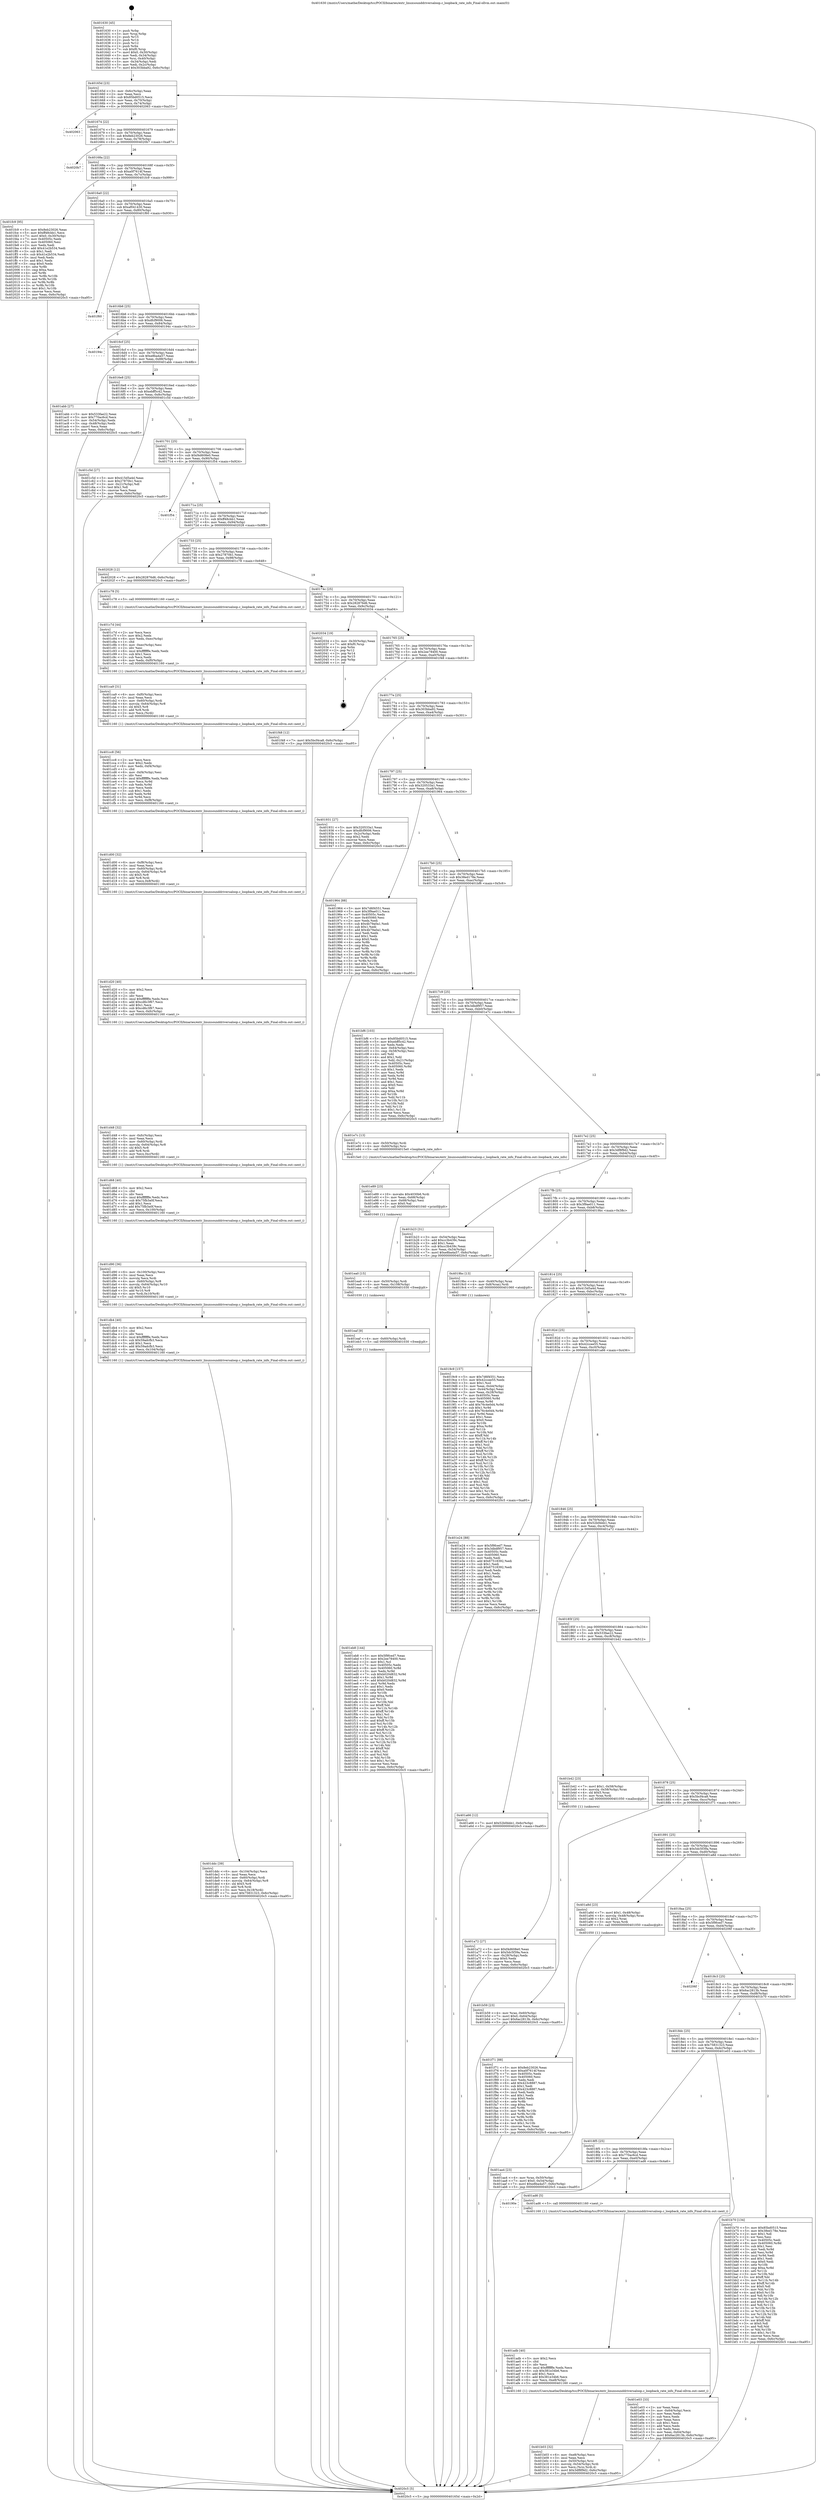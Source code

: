 digraph "0x401630" {
  label = "0x401630 (/mnt/c/Users/mathe/Desktop/tcc/POCII/binaries/extr_linuxsounddriversaloop.c_loopback_rate_info_Final-ollvm.out::main(0))"
  labelloc = "t"
  node[shape=record]

  Entry [label="",width=0.3,height=0.3,shape=circle,fillcolor=black,style=filled]
  "0x40165d" [label="{
     0x40165d [23]\l
     | [instrs]\l
     &nbsp;&nbsp;0x40165d \<+3\>: mov -0x6c(%rbp),%eax\l
     &nbsp;&nbsp;0x401660 \<+2\>: mov %eax,%ecx\l
     &nbsp;&nbsp;0x401662 \<+6\>: sub $0x85bd0515,%ecx\l
     &nbsp;&nbsp;0x401668 \<+3\>: mov %eax,-0x70(%rbp)\l
     &nbsp;&nbsp;0x40166b \<+3\>: mov %ecx,-0x74(%rbp)\l
     &nbsp;&nbsp;0x40166e \<+6\>: je 0000000000402063 \<main+0xa33\>\l
  }"]
  "0x402063" [label="{
     0x402063\l
  }", style=dashed]
  "0x401674" [label="{
     0x401674 [22]\l
     | [instrs]\l
     &nbsp;&nbsp;0x401674 \<+5\>: jmp 0000000000401679 \<main+0x49\>\l
     &nbsp;&nbsp;0x401679 \<+3\>: mov -0x70(%rbp),%eax\l
     &nbsp;&nbsp;0x40167c \<+5\>: sub $0x8eb23026,%eax\l
     &nbsp;&nbsp;0x401681 \<+3\>: mov %eax,-0x78(%rbp)\l
     &nbsp;&nbsp;0x401684 \<+6\>: je 00000000004020b7 \<main+0xa87\>\l
  }"]
  Exit [label="",width=0.3,height=0.3,shape=circle,fillcolor=black,style=filled,peripheries=2]
  "0x4020b7" [label="{
     0x4020b7\l
  }", style=dashed]
  "0x40168a" [label="{
     0x40168a [22]\l
     | [instrs]\l
     &nbsp;&nbsp;0x40168a \<+5\>: jmp 000000000040168f \<main+0x5f\>\l
     &nbsp;&nbsp;0x40168f \<+3\>: mov -0x70(%rbp),%eax\l
     &nbsp;&nbsp;0x401692 \<+5\>: sub $0xa0f7614f,%eax\l
     &nbsp;&nbsp;0x401697 \<+3\>: mov %eax,-0x7c(%rbp)\l
     &nbsp;&nbsp;0x40169a \<+6\>: je 0000000000401fc9 \<main+0x999\>\l
  }"]
  "0x401eb8" [label="{
     0x401eb8 [144]\l
     | [instrs]\l
     &nbsp;&nbsp;0x401eb8 \<+5\>: mov $0x5f9fced7,%eax\l
     &nbsp;&nbsp;0x401ebd \<+5\>: mov $0x2ee78400,%esi\l
     &nbsp;&nbsp;0x401ec2 \<+2\>: mov $0x1,%cl\l
     &nbsp;&nbsp;0x401ec4 \<+7\>: mov 0x40505c,%edx\l
     &nbsp;&nbsp;0x401ecb \<+8\>: mov 0x405060,%r8d\l
     &nbsp;&nbsp;0x401ed3 \<+3\>: mov %edx,%r9d\l
     &nbsp;&nbsp;0x401ed6 \<+7\>: sub $0xb020d832,%r9d\l
     &nbsp;&nbsp;0x401edd \<+4\>: sub $0x1,%r9d\l
     &nbsp;&nbsp;0x401ee1 \<+7\>: add $0xb020d832,%r9d\l
     &nbsp;&nbsp;0x401ee8 \<+4\>: imul %r9d,%edx\l
     &nbsp;&nbsp;0x401eec \<+3\>: and $0x1,%edx\l
     &nbsp;&nbsp;0x401eef \<+3\>: cmp $0x0,%edx\l
     &nbsp;&nbsp;0x401ef2 \<+4\>: sete %r10b\l
     &nbsp;&nbsp;0x401ef6 \<+4\>: cmp $0xa,%r8d\l
     &nbsp;&nbsp;0x401efa \<+4\>: setl %r11b\l
     &nbsp;&nbsp;0x401efe \<+3\>: mov %r10b,%bl\l
     &nbsp;&nbsp;0x401f01 \<+3\>: xor $0xff,%bl\l
     &nbsp;&nbsp;0x401f04 \<+3\>: mov %r11b,%r14b\l
     &nbsp;&nbsp;0x401f07 \<+4\>: xor $0xff,%r14b\l
     &nbsp;&nbsp;0x401f0b \<+3\>: xor $0x1,%cl\l
     &nbsp;&nbsp;0x401f0e \<+3\>: mov %bl,%r15b\l
     &nbsp;&nbsp;0x401f11 \<+4\>: and $0xff,%r15b\l
     &nbsp;&nbsp;0x401f15 \<+3\>: and %cl,%r10b\l
     &nbsp;&nbsp;0x401f18 \<+3\>: mov %r14b,%r12b\l
     &nbsp;&nbsp;0x401f1b \<+4\>: and $0xff,%r12b\l
     &nbsp;&nbsp;0x401f1f \<+3\>: and %cl,%r11b\l
     &nbsp;&nbsp;0x401f22 \<+3\>: or %r10b,%r15b\l
     &nbsp;&nbsp;0x401f25 \<+3\>: or %r11b,%r12b\l
     &nbsp;&nbsp;0x401f28 \<+3\>: xor %r12b,%r15b\l
     &nbsp;&nbsp;0x401f2b \<+3\>: or %r14b,%bl\l
     &nbsp;&nbsp;0x401f2e \<+3\>: xor $0xff,%bl\l
     &nbsp;&nbsp;0x401f31 \<+3\>: or $0x1,%cl\l
     &nbsp;&nbsp;0x401f34 \<+2\>: and %cl,%bl\l
     &nbsp;&nbsp;0x401f36 \<+3\>: or %bl,%r15b\l
     &nbsp;&nbsp;0x401f39 \<+4\>: test $0x1,%r15b\l
     &nbsp;&nbsp;0x401f3d \<+3\>: cmovne %esi,%eax\l
     &nbsp;&nbsp;0x401f40 \<+3\>: mov %eax,-0x6c(%rbp)\l
     &nbsp;&nbsp;0x401f43 \<+5\>: jmp 00000000004020c5 \<main+0xa95\>\l
  }"]
  "0x401fc9" [label="{
     0x401fc9 [95]\l
     | [instrs]\l
     &nbsp;&nbsp;0x401fc9 \<+5\>: mov $0x8eb23026,%eax\l
     &nbsp;&nbsp;0x401fce \<+5\>: mov $0xff48cbb1,%ecx\l
     &nbsp;&nbsp;0x401fd3 \<+7\>: movl $0x0,-0x30(%rbp)\l
     &nbsp;&nbsp;0x401fda \<+7\>: mov 0x40505c,%edx\l
     &nbsp;&nbsp;0x401fe1 \<+7\>: mov 0x405060,%esi\l
     &nbsp;&nbsp;0x401fe8 \<+2\>: mov %edx,%edi\l
     &nbsp;&nbsp;0x401fea \<+6\>: add $0x41e2b534,%edi\l
     &nbsp;&nbsp;0x401ff0 \<+3\>: sub $0x1,%edi\l
     &nbsp;&nbsp;0x401ff3 \<+6\>: sub $0x41e2b534,%edi\l
     &nbsp;&nbsp;0x401ff9 \<+3\>: imul %edi,%edx\l
     &nbsp;&nbsp;0x401ffc \<+3\>: and $0x1,%edx\l
     &nbsp;&nbsp;0x401fff \<+3\>: cmp $0x0,%edx\l
     &nbsp;&nbsp;0x402002 \<+4\>: sete %r8b\l
     &nbsp;&nbsp;0x402006 \<+3\>: cmp $0xa,%esi\l
     &nbsp;&nbsp;0x402009 \<+4\>: setl %r9b\l
     &nbsp;&nbsp;0x40200d \<+3\>: mov %r8b,%r10b\l
     &nbsp;&nbsp;0x402010 \<+3\>: and %r9b,%r10b\l
     &nbsp;&nbsp;0x402013 \<+3\>: xor %r9b,%r8b\l
     &nbsp;&nbsp;0x402016 \<+3\>: or %r8b,%r10b\l
     &nbsp;&nbsp;0x402019 \<+4\>: test $0x1,%r10b\l
     &nbsp;&nbsp;0x40201d \<+3\>: cmovne %ecx,%eax\l
     &nbsp;&nbsp;0x402020 \<+3\>: mov %eax,-0x6c(%rbp)\l
     &nbsp;&nbsp;0x402023 \<+5\>: jmp 00000000004020c5 \<main+0xa95\>\l
  }"]
  "0x4016a0" [label="{
     0x4016a0 [22]\l
     | [instrs]\l
     &nbsp;&nbsp;0x4016a0 \<+5\>: jmp 00000000004016a5 \<main+0x75\>\l
     &nbsp;&nbsp;0x4016a5 \<+3\>: mov -0x70(%rbp),%eax\l
     &nbsp;&nbsp;0x4016a8 \<+5\>: sub $0xaf041430,%eax\l
     &nbsp;&nbsp;0x4016ad \<+3\>: mov %eax,-0x80(%rbp)\l
     &nbsp;&nbsp;0x4016b0 \<+6\>: je 0000000000401f60 \<main+0x930\>\l
  }"]
  "0x401eaf" [label="{
     0x401eaf [9]\l
     | [instrs]\l
     &nbsp;&nbsp;0x401eaf \<+4\>: mov -0x60(%rbp),%rdi\l
     &nbsp;&nbsp;0x401eb3 \<+5\>: call 0000000000401030 \<free@plt\>\l
     | [calls]\l
     &nbsp;&nbsp;0x401030 \{1\} (unknown)\l
  }"]
  "0x401f60" [label="{
     0x401f60\l
  }", style=dashed]
  "0x4016b6" [label="{
     0x4016b6 [25]\l
     | [instrs]\l
     &nbsp;&nbsp;0x4016b6 \<+5\>: jmp 00000000004016bb \<main+0x8b\>\l
     &nbsp;&nbsp;0x4016bb \<+3\>: mov -0x70(%rbp),%eax\l
     &nbsp;&nbsp;0x4016be \<+5\>: sub $0xdfcf9006,%eax\l
     &nbsp;&nbsp;0x4016c3 \<+6\>: mov %eax,-0x84(%rbp)\l
     &nbsp;&nbsp;0x4016c9 \<+6\>: je 000000000040194c \<main+0x31c\>\l
  }"]
  "0x401ea0" [label="{
     0x401ea0 [15]\l
     | [instrs]\l
     &nbsp;&nbsp;0x401ea0 \<+4\>: mov -0x50(%rbp),%rdi\l
     &nbsp;&nbsp;0x401ea4 \<+6\>: mov %eax,-0x108(%rbp)\l
     &nbsp;&nbsp;0x401eaa \<+5\>: call 0000000000401030 \<free@plt\>\l
     | [calls]\l
     &nbsp;&nbsp;0x401030 \{1\} (unknown)\l
  }"]
  "0x40194c" [label="{
     0x40194c\l
  }", style=dashed]
  "0x4016cf" [label="{
     0x4016cf [25]\l
     | [instrs]\l
     &nbsp;&nbsp;0x4016cf \<+5\>: jmp 00000000004016d4 \<main+0xa4\>\l
     &nbsp;&nbsp;0x4016d4 \<+3\>: mov -0x70(%rbp),%eax\l
     &nbsp;&nbsp;0x4016d7 \<+5\>: sub $0xe8ba4a57,%eax\l
     &nbsp;&nbsp;0x4016dc \<+6\>: mov %eax,-0x88(%rbp)\l
     &nbsp;&nbsp;0x4016e2 \<+6\>: je 0000000000401abb \<main+0x48b\>\l
  }"]
  "0x401e89" [label="{
     0x401e89 [23]\l
     | [instrs]\l
     &nbsp;&nbsp;0x401e89 \<+10\>: movabs $0x4030b6,%rdi\l
     &nbsp;&nbsp;0x401e93 \<+3\>: mov %eax,-0x68(%rbp)\l
     &nbsp;&nbsp;0x401e96 \<+3\>: mov -0x68(%rbp),%esi\l
     &nbsp;&nbsp;0x401e99 \<+2\>: mov $0x0,%al\l
     &nbsp;&nbsp;0x401e9b \<+5\>: call 0000000000401040 \<printf@plt\>\l
     | [calls]\l
     &nbsp;&nbsp;0x401040 \{1\} (unknown)\l
  }"]
  "0x401abb" [label="{
     0x401abb [27]\l
     | [instrs]\l
     &nbsp;&nbsp;0x401abb \<+5\>: mov $0x533fae22,%eax\l
     &nbsp;&nbsp;0x401ac0 \<+5\>: mov $0x770ac6cd,%ecx\l
     &nbsp;&nbsp;0x401ac5 \<+3\>: mov -0x54(%rbp),%edx\l
     &nbsp;&nbsp;0x401ac8 \<+3\>: cmp -0x48(%rbp),%edx\l
     &nbsp;&nbsp;0x401acb \<+3\>: cmovl %ecx,%eax\l
     &nbsp;&nbsp;0x401ace \<+3\>: mov %eax,-0x6c(%rbp)\l
     &nbsp;&nbsp;0x401ad1 \<+5\>: jmp 00000000004020c5 \<main+0xa95\>\l
  }"]
  "0x4016e8" [label="{
     0x4016e8 [25]\l
     | [instrs]\l
     &nbsp;&nbsp;0x4016e8 \<+5\>: jmp 00000000004016ed \<main+0xbd\>\l
     &nbsp;&nbsp;0x4016ed \<+3\>: mov -0x70(%rbp),%eax\l
     &nbsp;&nbsp;0x4016f0 \<+5\>: sub $0xebff5c42,%eax\l
     &nbsp;&nbsp;0x4016f5 \<+6\>: mov %eax,-0x8c(%rbp)\l
     &nbsp;&nbsp;0x4016fb \<+6\>: je 0000000000401c5d \<main+0x62d\>\l
  }"]
  "0x401ddc" [label="{
     0x401ddc [39]\l
     | [instrs]\l
     &nbsp;&nbsp;0x401ddc \<+6\>: mov -0x104(%rbp),%ecx\l
     &nbsp;&nbsp;0x401de2 \<+3\>: imul %eax,%ecx\l
     &nbsp;&nbsp;0x401de5 \<+4\>: mov -0x60(%rbp),%rdi\l
     &nbsp;&nbsp;0x401de9 \<+4\>: movslq -0x64(%rbp),%r8\l
     &nbsp;&nbsp;0x401ded \<+4\>: shl $0x5,%r8\l
     &nbsp;&nbsp;0x401df1 \<+3\>: add %r8,%rdi\l
     &nbsp;&nbsp;0x401df4 \<+3\>: mov %ecx,0x18(%rdi)\l
     &nbsp;&nbsp;0x401df7 \<+7\>: movl $0x75831323,-0x6c(%rbp)\l
     &nbsp;&nbsp;0x401dfe \<+5\>: jmp 00000000004020c5 \<main+0xa95\>\l
  }"]
  "0x401c5d" [label="{
     0x401c5d [27]\l
     | [instrs]\l
     &nbsp;&nbsp;0x401c5d \<+5\>: mov $0x415d5a4d,%eax\l
     &nbsp;&nbsp;0x401c62 \<+5\>: mov $0x27870b1,%ecx\l
     &nbsp;&nbsp;0x401c67 \<+3\>: mov -0x21(%rbp),%dl\l
     &nbsp;&nbsp;0x401c6a \<+3\>: test $0x1,%dl\l
     &nbsp;&nbsp;0x401c6d \<+3\>: cmovne %ecx,%eax\l
     &nbsp;&nbsp;0x401c70 \<+3\>: mov %eax,-0x6c(%rbp)\l
     &nbsp;&nbsp;0x401c73 \<+5\>: jmp 00000000004020c5 \<main+0xa95\>\l
  }"]
  "0x401701" [label="{
     0x401701 [25]\l
     | [instrs]\l
     &nbsp;&nbsp;0x401701 \<+5\>: jmp 0000000000401706 \<main+0xd6\>\l
     &nbsp;&nbsp;0x401706 \<+3\>: mov -0x70(%rbp),%eax\l
     &nbsp;&nbsp;0x401709 \<+5\>: sub $0xf4d608e0,%eax\l
     &nbsp;&nbsp;0x40170e \<+6\>: mov %eax,-0x90(%rbp)\l
     &nbsp;&nbsp;0x401714 \<+6\>: je 0000000000401f54 \<main+0x924\>\l
  }"]
  "0x401db4" [label="{
     0x401db4 [40]\l
     | [instrs]\l
     &nbsp;&nbsp;0x401db4 \<+5\>: mov $0x2,%ecx\l
     &nbsp;&nbsp;0x401db9 \<+1\>: cltd\l
     &nbsp;&nbsp;0x401dba \<+2\>: idiv %ecx\l
     &nbsp;&nbsp;0x401dbc \<+6\>: imul $0xfffffffe,%edx,%ecx\l
     &nbsp;&nbsp;0x401dc2 \<+6\>: sub $0x59adcfb3,%ecx\l
     &nbsp;&nbsp;0x401dc8 \<+3\>: add $0x1,%ecx\l
     &nbsp;&nbsp;0x401dcb \<+6\>: add $0x59adcfb3,%ecx\l
     &nbsp;&nbsp;0x401dd1 \<+6\>: mov %ecx,-0x104(%rbp)\l
     &nbsp;&nbsp;0x401dd7 \<+5\>: call 0000000000401160 \<next_i\>\l
     | [calls]\l
     &nbsp;&nbsp;0x401160 \{1\} (/mnt/c/Users/mathe/Desktop/tcc/POCII/binaries/extr_linuxsounddriversaloop.c_loopback_rate_info_Final-ollvm.out::next_i)\l
  }"]
  "0x401f54" [label="{
     0x401f54\l
  }", style=dashed]
  "0x40171a" [label="{
     0x40171a [25]\l
     | [instrs]\l
     &nbsp;&nbsp;0x40171a \<+5\>: jmp 000000000040171f \<main+0xef\>\l
     &nbsp;&nbsp;0x40171f \<+3\>: mov -0x70(%rbp),%eax\l
     &nbsp;&nbsp;0x401722 \<+5\>: sub $0xff48cbb1,%eax\l
     &nbsp;&nbsp;0x401727 \<+6\>: mov %eax,-0x94(%rbp)\l
     &nbsp;&nbsp;0x40172d \<+6\>: je 0000000000402028 \<main+0x9f8\>\l
  }"]
  "0x401d90" [label="{
     0x401d90 [36]\l
     | [instrs]\l
     &nbsp;&nbsp;0x401d90 \<+6\>: mov -0x100(%rbp),%ecx\l
     &nbsp;&nbsp;0x401d96 \<+3\>: imul %eax,%ecx\l
     &nbsp;&nbsp;0x401d99 \<+3\>: movslq %ecx,%rdi\l
     &nbsp;&nbsp;0x401d9c \<+4\>: mov -0x60(%rbp),%r8\l
     &nbsp;&nbsp;0x401da0 \<+4\>: movslq -0x64(%rbp),%r10\l
     &nbsp;&nbsp;0x401da4 \<+4\>: shl $0x5,%r10\l
     &nbsp;&nbsp;0x401da8 \<+3\>: add %r10,%r8\l
     &nbsp;&nbsp;0x401dab \<+4\>: mov %rdi,0x10(%r8)\l
     &nbsp;&nbsp;0x401daf \<+5\>: call 0000000000401160 \<next_i\>\l
     | [calls]\l
     &nbsp;&nbsp;0x401160 \{1\} (/mnt/c/Users/mathe/Desktop/tcc/POCII/binaries/extr_linuxsounddriversaloop.c_loopback_rate_info_Final-ollvm.out::next_i)\l
  }"]
  "0x402028" [label="{
     0x402028 [12]\l
     | [instrs]\l
     &nbsp;&nbsp;0x402028 \<+7\>: movl $0x282876d6,-0x6c(%rbp)\l
     &nbsp;&nbsp;0x40202f \<+5\>: jmp 00000000004020c5 \<main+0xa95\>\l
  }"]
  "0x401733" [label="{
     0x401733 [25]\l
     | [instrs]\l
     &nbsp;&nbsp;0x401733 \<+5\>: jmp 0000000000401738 \<main+0x108\>\l
     &nbsp;&nbsp;0x401738 \<+3\>: mov -0x70(%rbp),%eax\l
     &nbsp;&nbsp;0x40173b \<+5\>: sub $0x27870b1,%eax\l
     &nbsp;&nbsp;0x401740 \<+6\>: mov %eax,-0x98(%rbp)\l
     &nbsp;&nbsp;0x401746 \<+6\>: je 0000000000401c78 \<main+0x648\>\l
  }"]
  "0x401d68" [label="{
     0x401d68 [40]\l
     | [instrs]\l
     &nbsp;&nbsp;0x401d68 \<+5\>: mov $0x2,%ecx\l
     &nbsp;&nbsp;0x401d6d \<+1\>: cltd\l
     &nbsp;&nbsp;0x401d6e \<+2\>: idiv %ecx\l
     &nbsp;&nbsp;0x401d70 \<+6\>: imul $0xfffffffe,%edx,%ecx\l
     &nbsp;&nbsp;0x401d76 \<+6\>: sub $0x75fb3a0f,%ecx\l
     &nbsp;&nbsp;0x401d7c \<+3\>: add $0x1,%ecx\l
     &nbsp;&nbsp;0x401d7f \<+6\>: add $0x75fb3a0f,%ecx\l
     &nbsp;&nbsp;0x401d85 \<+6\>: mov %ecx,-0x100(%rbp)\l
     &nbsp;&nbsp;0x401d8b \<+5\>: call 0000000000401160 \<next_i\>\l
     | [calls]\l
     &nbsp;&nbsp;0x401160 \{1\} (/mnt/c/Users/mathe/Desktop/tcc/POCII/binaries/extr_linuxsounddriversaloop.c_loopback_rate_info_Final-ollvm.out::next_i)\l
  }"]
  "0x401c78" [label="{
     0x401c78 [5]\l
     | [instrs]\l
     &nbsp;&nbsp;0x401c78 \<+5\>: call 0000000000401160 \<next_i\>\l
     | [calls]\l
     &nbsp;&nbsp;0x401160 \{1\} (/mnt/c/Users/mathe/Desktop/tcc/POCII/binaries/extr_linuxsounddriversaloop.c_loopback_rate_info_Final-ollvm.out::next_i)\l
  }"]
  "0x40174c" [label="{
     0x40174c [25]\l
     | [instrs]\l
     &nbsp;&nbsp;0x40174c \<+5\>: jmp 0000000000401751 \<main+0x121\>\l
     &nbsp;&nbsp;0x401751 \<+3\>: mov -0x70(%rbp),%eax\l
     &nbsp;&nbsp;0x401754 \<+5\>: sub $0x282876d6,%eax\l
     &nbsp;&nbsp;0x401759 \<+6\>: mov %eax,-0x9c(%rbp)\l
     &nbsp;&nbsp;0x40175f \<+6\>: je 0000000000402034 \<main+0xa04\>\l
  }"]
  "0x401d48" [label="{
     0x401d48 [32]\l
     | [instrs]\l
     &nbsp;&nbsp;0x401d48 \<+6\>: mov -0xfc(%rbp),%ecx\l
     &nbsp;&nbsp;0x401d4e \<+3\>: imul %eax,%ecx\l
     &nbsp;&nbsp;0x401d51 \<+4\>: mov -0x60(%rbp),%rdi\l
     &nbsp;&nbsp;0x401d55 \<+4\>: movslq -0x64(%rbp),%r8\l
     &nbsp;&nbsp;0x401d59 \<+4\>: shl $0x5,%r8\l
     &nbsp;&nbsp;0x401d5d \<+3\>: add %r8,%rdi\l
     &nbsp;&nbsp;0x401d60 \<+3\>: mov %ecx,0xc(%rdi)\l
     &nbsp;&nbsp;0x401d63 \<+5\>: call 0000000000401160 \<next_i\>\l
     | [calls]\l
     &nbsp;&nbsp;0x401160 \{1\} (/mnt/c/Users/mathe/Desktop/tcc/POCII/binaries/extr_linuxsounddriversaloop.c_loopback_rate_info_Final-ollvm.out::next_i)\l
  }"]
  "0x402034" [label="{
     0x402034 [19]\l
     | [instrs]\l
     &nbsp;&nbsp;0x402034 \<+3\>: mov -0x30(%rbp),%eax\l
     &nbsp;&nbsp;0x402037 \<+7\>: add $0xf0,%rsp\l
     &nbsp;&nbsp;0x40203e \<+1\>: pop %rbx\l
     &nbsp;&nbsp;0x40203f \<+2\>: pop %r12\l
     &nbsp;&nbsp;0x402041 \<+2\>: pop %r14\l
     &nbsp;&nbsp;0x402043 \<+2\>: pop %r15\l
     &nbsp;&nbsp;0x402045 \<+1\>: pop %rbp\l
     &nbsp;&nbsp;0x402046 \<+1\>: ret\l
  }"]
  "0x401765" [label="{
     0x401765 [25]\l
     | [instrs]\l
     &nbsp;&nbsp;0x401765 \<+5\>: jmp 000000000040176a \<main+0x13a\>\l
     &nbsp;&nbsp;0x40176a \<+3\>: mov -0x70(%rbp),%eax\l
     &nbsp;&nbsp;0x40176d \<+5\>: sub $0x2ee78400,%eax\l
     &nbsp;&nbsp;0x401772 \<+6\>: mov %eax,-0xa0(%rbp)\l
     &nbsp;&nbsp;0x401778 \<+6\>: je 0000000000401f48 \<main+0x918\>\l
  }"]
  "0x401d20" [label="{
     0x401d20 [40]\l
     | [instrs]\l
     &nbsp;&nbsp;0x401d20 \<+5\>: mov $0x2,%ecx\l
     &nbsp;&nbsp;0x401d25 \<+1\>: cltd\l
     &nbsp;&nbsp;0x401d26 \<+2\>: idiv %ecx\l
     &nbsp;&nbsp;0x401d28 \<+6\>: imul $0xfffffffe,%edx,%ecx\l
     &nbsp;&nbsp;0x401d2e \<+6\>: add $0xcd6c3f67,%ecx\l
     &nbsp;&nbsp;0x401d34 \<+3\>: add $0x1,%ecx\l
     &nbsp;&nbsp;0x401d37 \<+6\>: sub $0xcd6c3f67,%ecx\l
     &nbsp;&nbsp;0x401d3d \<+6\>: mov %ecx,-0xfc(%rbp)\l
     &nbsp;&nbsp;0x401d43 \<+5\>: call 0000000000401160 \<next_i\>\l
     | [calls]\l
     &nbsp;&nbsp;0x401160 \{1\} (/mnt/c/Users/mathe/Desktop/tcc/POCII/binaries/extr_linuxsounddriversaloop.c_loopback_rate_info_Final-ollvm.out::next_i)\l
  }"]
  "0x401f48" [label="{
     0x401f48 [12]\l
     | [instrs]\l
     &nbsp;&nbsp;0x401f48 \<+7\>: movl $0x5bcf4ca8,-0x6c(%rbp)\l
     &nbsp;&nbsp;0x401f4f \<+5\>: jmp 00000000004020c5 \<main+0xa95\>\l
  }"]
  "0x40177e" [label="{
     0x40177e [25]\l
     | [instrs]\l
     &nbsp;&nbsp;0x40177e \<+5\>: jmp 0000000000401783 \<main+0x153\>\l
     &nbsp;&nbsp;0x401783 \<+3\>: mov -0x70(%rbp),%eax\l
     &nbsp;&nbsp;0x401786 \<+5\>: sub $0x303bba92,%eax\l
     &nbsp;&nbsp;0x40178b \<+6\>: mov %eax,-0xa4(%rbp)\l
     &nbsp;&nbsp;0x401791 \<+6\>: je 0000000000401931 \<main+0x301\>\l
  }"]
  "0x401d00" [label="{
     0x401d00 [32]\l
     | [instrs]\l
     &nbsp;&nbsp;0x401d00 \<+6\>: mov -0xf8(%rbp),%ecx\l
     &nbsp;&nbsp;0x401d06 \<+3\>: imul %eax,%ecx\l
     &nbsp;&nbsp;0x401d09 \<+4\>: mov -0x60(%rbp),%rdi\l
     &nbsp;&nbsp;0x401d0d \<+4\>: movslq -0x64(%rbp),%r8\l
     &nbsp;&nbsp;0x401d11 \<+4\>: shl $0x5,%r8\l
     &nbsp;&nbsp;0x401d15 \<+3\>: add %r8,%rdi\l
     &nbsp;&nbsp;0x401d18 \<+3\>: mov %ecx,0x8(%rdi)\l
     &nbsp;&nbsp;0x401d1b \<+5\>: call 0000000000401160 \<next_i\>\l
     | [calls]\l
     &nbsp;&nbsp;0x401160 \{1\} (/mnt/c/Users/mathe/Desktop/tcc/POCII/binaries/extr_linuxsounddriversaloop.c_loopback_rate_info_Final-ollvm.out::next_i)\l
  }"]
  "0x401931" [label="{
     0x401931 [27]\l
     | [instrs]\l
     &nbsp;&nbsp;0x401931 \<+5\>: mov $0x320533a1,%eax\l
     &nbsp;&nbsp;0x401936 \<+5\>: mov $0xdfcf9006,%ecx\l
     &nbsp;&nbsp;0x40193b \<+3\>: mov -0x2c(%rbp),%edx\l
     &nbsp;&nbsp;0x40193e \<+3\>: cmp $0x2,%edx\l
     &nbsp;&nbsp;0x401941 \<+3\>: cmovne %ecx,%eax\l
     &nbsp;&nbsp;0x401944 \<+3\>: mov %eax,-0x6c(%rbp)\l
     &nbsp;&nbsp;0x401947 \<+5\>: jmp 00000000004020c5 \<main+0xa95\>\l
  }"]
  "0x401797" [label="{
     0x401797 [25]\l
     | [instrs]\l
     &nbsp;&nbsp;0x401797 \<+5\>: jmp 000000000040179c \<main+0x16c\>\l
     &nbsp;&nbsp;0x40179c \<+3\>: mov -0x70(%rbp),%eax\l
     &nbsp;&nbsp;0x40179f \<+5\>: sub $0x320533a1,%eax\l
     &nbsp;&nbsp;0x4017a4 \<+6\>: mov %eax,-0xa8(%rbp)\l
     &nbsp;&nbsp;0x4017aa \<+6\>: je 0000000000401964 \<main+0x334\>\l
  }"]
  "0x4020c5" [label="{
     0x4020c5 [5]\l
     | [instrs]\l
     &nbsp;&nbsp;0x4020c5 \<+5\>: jmp 000000000040165d \<main+0x2d\>\l
  }"]
  "0x401630" [label="{
     0x401630 [45]\l
     | [instrs]\l
     &nbsp;&nbsp;0x401630 \<+1\>: push %rbp\l
     &nbsp;&nbsp;0x401631 \<+3\>: mov %rsp,%rbp\l
     &nbsp;&nbsp;0x401634 \<+2\>: push %r15\l
     &nbsp;&nbsp;0x401636 \<+2\>: push %r14\l
     &nbsp;&nbsp;0x401638 \<+2\>: push %r12\l
     &nbsp;&nbsp;0x40163a \<+1\>: push %rbx\l
     &nbsp;&nbsp;0x40163b \<+7\>: sub $0xf0,%rsp\l
     &nbsp;&nbsp;0x401642 \<+7\>: movl $0x0,-0x30(%rbp)\l
     &nbsp;&nbsp;0x401649 \<+3\>: mov %edi,-0x34(%rbp)\l
     &nbsp;&nbsp;0x40164c \<+4\>: mov %rsi,-0x40(%rbp)\l
     &nbsp;&nbsp;0x401650 \<+3\>: mov -0x34(%rbp),%edi\l
     &nbsp;&nbsp;0x401653 \<+3\>: mov %edi,-0x2c(%rbp)\l
     &nbsp;&nbsp;0x401656 \<+7\>: movl $0x303bba92,-0x6c(%rbp)\l
  }"]
  "0x401cc8" [label="{
     0x401cc8 [56]\l
     | [instrs]\l
     &nbsp;&nbsp;0x401cc8 \<+2\>: xor %ecx,%ecx\l
     &nbsp;&nbsp;0x401cca \<+5\>: mov $0x2,%edx\l
     &nbsp;&nbsp;0x401ccf \<+6\>: mov %edx,-0xf4(%rbp)\l
     &nbsp;&nbsp;0x401cd5 \<+1\>: cltd\l
     &nbsp;&nbsp;0x401cd6 \<+6\>: mov -0xf4(%rbp),%esi\l
     &nbsp;&nbsp;0x401cdc \<+2\>: idiv %esi\l
     &nbsp;&nbsp;0x401cde \<+6\>: imul $0xfffffffe,%edx,%edx\l
     &nbsp;&nbsp;0x401ce4 \<+3\>: mov %ecx,%r9d\l
     &nbsp;&nbsp;0x401ce7 \<+3\>: sub %edx,%r9d\l
     &nbsp;&nbsp;0x401cea \<+2\>: mov %ecx,%edx\l
     &nbsp;&nbsp;0x401cec \<+3\>: sub $0x1,%edx\l
     &nbsp;&nbsp;0x401cef \<+3\>: add %edx,%r9d\l
     &nbsp;&nbsp;0x401cf2 \<+3\>: sub %r9d,%ecx\l
     &nbsp;&nbsp;0x401cf5 \<+6\>: mov %ecx,-0xf8(%rbp)\l
     &nbsp;&nbsp;0x401cfb \<+5\>: call 0000000000401160 \<next_i\>\l
     | [calls]\l
     &nbsp;&nbsp;0x401160 \{1\} (/mnt/c/Users/mathe/Desktop/tcc/POCII/binaries/extr_linuxsounddriversaloop.c_loopback_rate_info_Final-ollvm.out::next_i)\l
  }"]
  "0x401964" [label="{
     0x401964 [88]\l
     | [instrs]\l
     &nbsp;&nbsp;0x401964 \<+5\>: mov $0x7d6f4551,%eax\l
     &nbsp;&nbsp;0x401969 \<+5\>: mov $0x3f9ae011,%ecx\l
     &nbsp;&nbsp;0x40196e \<+7\>: mov 0x40505c,%edx\l
     &nbsp;&nbsp;0x401975 \<+7\>: mov 0x405060,%esi\l
     &nbsp;&nbsp;0x40197c \<+2\>: mov %edx,%edi\l
     &nbsp;&nbsp;0x40197e \<+6\>: sub $0x4b79a0a1,%edi\l
     &nbsp;&nbsp;0x401984 \<+3\>: sub $0x1,%edi\l
     &nbsp;&nbsp;0x401987 \<+6\>: add $0x4b79a0a1,%edi\l
     &nbsp;&nbsp;0x40198d \<+3\>: imul %edi,%edx\l
     &nbsp;&nbsp;0x401990 \<+3\>: and $0x1,%edx\l
     &nbsp;&nbsp;0x401993 \<+3\>: cmp $0x0,%edx\l
     &nbsp;&nbsp;0x401996 \<+4\>: sete %r8b\l
     &nbsp;&nbsp;0x40199a \<+3\>: cmp $0xa,%esi\l
     &nbsp;&nbsp;0x40199d \<+4\>: setl %r9b\l
     &nbsp;&nbsp;0x4019a1 \<+3\>: mov %r8b,%r10b\l
     &nbsp;&nbsp;0x4019a4 \<+3\>: and %r9b,%r10b\l
     &nbsp;&nbsp;0x4019a7 \<+3\>: xor %r9b,%r8b\l
     &nbsp;&nbsp;0x4019aa \<+3\>: or %r8b,%r10b\l
     &nbsp;&nbsp;0x4019ad \<+4\>: test $0x1,%r10b\l
     &nbsp;&nbsp;0x4019b1 \<+3\>: cmovne %ecx,%eax\l
     &nbsp;&nbsp;0x4019b4 \<+3\>: mov %eax,-0x6c(%rbp)\l
     &nbsp;&nbsp;0x4019b7 \<+5\>: jmp 00000000004020c5 \<main+0xa95\>\l
  }"]
  "0x4017b0" [label="{
     0x4017b0 [25]\l
     | [instrs]\l
     &nbsp;&nbsp;0x4017b0 \<+5\>: jmp 00000000004017b5 \<main+0x185\>\l
     &nbsp;&nbsp;0x4017b5 \<+3\>: mov -0x70(%rbp),%eax\l
     &nbsp;&nbsp;0x4017b8 \<+5\>: sub $0x38ed178e,%eax\l
     &nbsp;&nbsp;0x4017bd \<+6\>: mov %eax,-0xac(%rbp)\l
     &nbsp;&nbsp;0x4017c3 \<+6\>: je 0000000000401bf6 \<main+0x5c6\>\l
  }"]
  "0x401ca9" [label="{
     0x401ca9 [31]\l
     | [instrs]\l
     &nbsp;&nbsp;0x401ca9 \<+6\>: mov -0xf0(%rbp),%ecx\l
     &nbsp;&nbsp;0x401caf \<+3\>: imul %eax,%ecx\l
     &nbsp;&nbsp;0x401cb2 \<+4\>: mov -0x60(%rbp),%rdi\l
     &nbsp;&nbsp;0x401cb6 \<+4\>: movslq -0x64(%rbp),%r8\l
     &nbsp;&nbsp;0x401cba \<+4\>: shl $0x5,%r8\l
     &nbsp;&nbsp;0x401cbe \<+3\>: add %r8,%rdi\l
     &nbsp;&nbsp;0x401cc1 \<+2\>: mov %ecx,(%rdi)\l
     &nbsp;&nbsp;0x401cc3 \<+5\>: call 0000000000401160 \<next_i\>\l
     | [calls]\l
     &nbsp;&nbsp;0x401160 \{1\} (/mnt/c/Users/mathe/Desktop/tcc/POCII/binaries/extr_linuxsounddriversaloop.c_loopback_rate_info_Final-ollvm.out::next_i)\l
  }"]
  "0x401bf6" [label="{
     0x401bf6 [103]\l
     | [instrs]\l
     &nbsp;&nbsp;0x401bf6 \<+5\>: mov $0x85bd0515,%eax\l
     &nbsp;&nbsp;0x401bfb \<+5\>: mov $0xebff5c42,%ecx\l
     &nbsp;&nbsp;0x401c00 \<+2\>: xor %edx,%edx\l
     &nbsp;&nbsp;0x401c02 \<+3\>: mov -0x64(%rbp),%esi\l
     &nbsp;&nbsp;0x401c05 \<+3\>: cmp -0x58(%rbp),%esi\l
     &nbsp;&nbsp;0x401c08 \<+4\>: setl %dil\l
     &nbsp;&nbsp;0x401c0c \<+4\>: and $0x1,%dil\l
     &nbsp;&nbsp;0x401c10 \<+4\>: mov %dil,-0x21(%rbp)\l
     &nbsp;&nbsp;0x401c14 \<+7\>: mov 0x40505c,%esi\l
     &nbsp;&nbsp;0x401c1b \<+8\>: mov 0x405060,%r8d\l
     &nbsp;&nbsp;0x401c23 \<+3\>: sub $0x1,%edx\l
     &nbsp;&nbsp;0x401c26 \<+3\>: mov %esi,%r9d\l
     &nbsp;&nbsp;0x401c29 \<+3\>: add %edx,%r9d\l
     &nbsp;&nbsp;0x401c2c \<+4\>: imul %r9d,%esi\l
     &nbsp;&nbsp;0x401c30 \<+3\>: and $0x1,%esi\l
     &nbsp;&nbsp;0x401c33 \<+3\>: cmp $0x0,%esi\l
     &nbsp;&nbsp;0x401c36 \<+4\>: sete %dil\l
     &nbsp;&nbsp;0x401c3a \<+4\>: cmp $0xa,%r8d\l
     &nbsp;&nbsp;0x401c3e \<+4\>: setl %r10b\l
     &nbsp;&nbsp;0x401c42 \<+3\>: mov %dil,%r11b\l
     &nbsp;&nbsp;0x401c45 \<+3\>: and %r10b,%r11b\l
     &nbsp;&nbsp;0x401c48 \<+3\>: xor %r10b,%dil\l
     &nbsp;&nbsp;0x401c4b \<+3\>: or %dil,%r11b\l
     &nbsp;&nbsp;0x401c4e \<+4\>: test $0x1,%r11b\l
     &nbsp;&nbsp;0x401c52 \<+3\>: cmovne %ecx,%eax\l
     &nbsp;&nbsp;0x401c55 \<+3\>: mov %eax,-0x6c(%rbp)\l
     &nbsp;&nbsp;0x401c58 \<+5\>: jmp 00000000004020c5 \<main+0xa95\>\l
  }"]
  "0x4017c9" [label="{
     0x4017c9 [25]\l
     | [instrs]\l
     &nbsp;&nbsp;0x4017c9 \<+5\>: jmp 00000000004017ce \<main+0x19e\>\l
     &nbsp;&nbsp;0x4017ce \<+3\>: mov -0x70(%rbp),%eax\l
     &nbsp;&nbsp;0x4017d1 \<+5\>: sub $0x3dbdf957,%eax\l
     &nbsp;&nbsp;0x4017d6 \<+6\>: mov %eax,-0xb0(%rbp)\l
     &nbsp;&nbsp;0x4017dc \<+6\>: je 0000000000401e7c \<main+0x84c\>\l
  }"]
  "0x401c7d" [label="{
     0x401c7d [44]\l
     | [instrs]\l
     &nbsp;&nbsp;0x401c7d \<+2\>: xor %ecx,%ecx\l
     &nbsp;&nbsp;0x401c7f \<+5\>: mov $0x2,%edx\l
     &nbsp;&nbsp;0x401c84 \<+6\>: mov %edx,-0xec(%rbp)\l
     &nbsp;&nbsp;0x401c8a \<+1\>: cltd\l
     &nbsp;&nbsp;0x401c8b \<+6\>: mov -0xec(%rbp),%esi\l
     &nbsp;&nbsp;0x401c91 \<+2\>: idiv %esi\l
     &nbsp;&nbsp;0x401c93 \<+6\>: imul $0xfffffffe,%edx,%edx\l
     &nbsp;&nbsp;0x401c99 \<+3\>: sub $0x1,%ecx\l
     &nbsp;&nbsp;0x401c9c \<+2\>: sub %ecx,%edx\l
     &nbsp;&nbsp;0x401c9e \<+6\>: mov %edx,-0xf0(%rbp)\l
     &nbsp;&nbsp;0x401ca4 \<+5\>: call 0000000000401160 \<next_i\>\l
     | [calls]\l
     &nbsp;&nbsp;0x401160 \{1\} (/mnt/c/Users/mathe/Desktop/tcc/POCII/binaries/extr_linuxsounddriversaloop.c_loopback_rate_info_Final-ollvm.out::next_i)\l
  }"]
  "0x401e7c" [label="{
     0x401e7c [13]\l
     | [instrs]\l
     &nbsp;&nbsp;0x401e7c \<+4\>: mov -0x50(%rbp),%rdi\l
     &nbsp;&nbsp;0x401e80 \<+4\>: mov -0x60(%rbp),%rsi\l
     &nbsp;&nbsp;0x401e84 \<+5\>: call 00000000004015e0 \<loopback_rate_info\>\l
     | [calls]\l
     &nbsp;&nbsp;0x4015e0 \{1\} (/mnt/c/Users/mathe/Desktop/tcc/POCII/binaries/extr_linuxsounddriversaloop.c_loopback_rate_info_Final-ollvm.out::loopback_rate_info)\l
  }"]
  "0x4017e2" [label="{
     0x4017e2 [25]\l
     | [instrs]\l
     &nbsp;&nbsp;0x4017e2 \<+5\>: jmp 00000000004017e7 \<main+0x1b7\>\l
     &nbsp;&nbsp;0x4017e7 \<+3\>: mov -0x70(%rbp),%eax\l
     &nbsp;&nbsp;0x4017ea \<+5\>: sub $0x3df8f9d2,%eax\l
     &nbsp;&nbsp;0x4017ef \<+6\>: mov %eax,-0xb4(%rbp)\l
     &nbsp;&nbsp;0x4017f5 \<+6\>: je 0000000000401b23 \<main+0x4f3\>\l
  }"]
  "0x401b59" [label="{
     0x401b59 [23]\l
     | [instrs]\l
     &nbsp;&nbsp;0x401b59 \<+4\>: mov %rax,-0x60(%rbp)\l
     &nbsp;&nbsp;0x401b5d \<+7\>: movl $0x0,-0x64(%rbp)\l
     &nbsp;&nbsp;0x401b64 \<+7\>: movl $0x6ac2813b,-0x6c(%rbp)\l
     &nbsp;&nbsp;0x401b6b \<+5\>: jmp 00000000004020c5 \<main+0xa95\>\l
  }"]
  "0x401b23" [label="{
     0x401b23 [31]\l
     | [instrs]\l
     &nbsp;&nbsp;0x401b23 \<+3\>: mov -0x54(%rbp),%eax\l
     &nbsp;&nbsp;0x401b26 \<+5\>: add $0xcc3b439c,%eax\l
     &nbsp;&nbsp;0x401b2b \<+3\>: add $0x1,%eax\l
     &nbsp;&nbsp;0x401b2e \<+5\>: sub $0xcc3b439c,%eax\l
     &nbsp;&nbsp;0x401b33 \<+3\>: mov %eax,-0x54(%rbp)\l
     &nbsp;&nbsp;0x401b36 \<+7\>: movl $0xe8ba4a57,-0x6c(%rbp)\l
     &nbsp;&nbsp;0x401b3d \<+5\>: jmp 00000000004020c5 \<main+0xa95\>\l
  }"]
  "0x4017fb" [label="{
     0x4017fb [25]\l
     | [instrs]\l
     &nbsp;&nbsp;0x4017fb \<+5\>: jmp 0000000000401800 \<main+0x1d0\>\l
     &nbsp;&nbsp;0x401800 \<+3\>: mov -0x70(%rbp),%eax\l
     &nbsp;&nbsp;0x401803 \<+5\>: sub $0x3f9ae011,%eax\l
     &nbsp;&nbsp;0x401808 \<+6\>: mov %eax,-0xb8(%rbp)\l
     &nbsp;&nbsp;0x40180e \<+6\>: je 00000000004019bc \<main+0x38c\>\l
  }"]
  "0x401b03" [label="{
     0x401b03 [32]\l
     | [instrs]\l
     &nbsp;&nbsp;0x401b03 \<+6\>: mov -0xe8(%rbp),%ecx\l
     &nbsp;&nbsp;0x401b09 \<+3\>: imul %eax,%ecx\l
     &nbsp;&nbsp;0x401b0c \<+4\>: mov -0x50(%rbp),%rsi\l
     &nbsp;&nbsp;0x401b10 \<+4\>: movslq -0x54(%rbp),%rdi\l
     &nbsp;&nbsp;0x401b14 \<+3\>: mov %ecx,(%rsi,%rdi,4)\l
     &nbsp;&nbsp;0x401b17 \<+7\>: movl $0x3df8f9d2,-0x6c(%rbp)\l
     &nbsp;&nbsp;0x401b1e \<+5\>: jmp 00000000004020c5 \<main+0xa95\>\l
  }"]
  "0x4019bc" [label="{
     0x4019bc [13]\l
     | [instrs]\l
     &nbsp;&nbsp;0x4019bc \<+4\>: mov -0x40(%rbp),%rax\l
     &nbsp;&nbsp;0x4019c0 \<+4\>: mov 0x8(%rax),%rdi\l
     &nbsp;&nbsp;0x4019c4 \<+5\>: call 0000000000401060 \<atoi@plt\>\l
     | [calls]\l
     &nbsp;&nbsp;0x401060 \{1\} (unknown)\l
  }"]
  "0x401814" [label="{
     0x401814 [25]\l
     | [instrs]\l
     &nbsp;&nbsp;0x401814 \<+5\>: jmp 0000000000401819 \<main+0x1e9\>\l
     &nbsp;&nbsp;0x401819 \<+3\>: mov -0x70(%rbp),%eax\l
     &nbsp;&nbsp;0x40181c \<+5\>: sub $0x415d5a4d,%eax\l
     &nbsp;&nbsp;0x401821 \<+6\>: mov %eax,-0xbc(%rbp)\l
     &nbsp;&nbsp;0x401827 \<+6\>: je 0000000000401e24 \<main+0x7f4\>\l
  }"]
  "0x4019c9" [label="{
     0x4019c9 [157]\l
     | [instrs]\l
     &nbsp;&nbsp;0x4019c9 \<+5\>: mov $0x7d6f4551,%ecx\l
     &nbsp;&nbsp;0x4019ce \<+5\>: mov $0x42ccee55,%edx\l
     &nbsp;&nbsp;0x4019d3 \<+3\>: mov $0x1,%sil\l
     &nbsp;&nbsp;0x4019d6 \<+3\>: mov %eax,-0x44(%rbp)\l
     &nbsp;&nbsp;0x4019d9 \<+3\>: mov -0x44(%rbp),%eax\l
     &nbsp;&nbsp;0x4019dc \<+3\>: mov %eax,-0x28(%rbp)\l
     &nbsp;&nbsp;0x4019df \<+7\>: mov 0x40505c,%eax\l
     &nbsp;&nbsp;0x4019e6 \<+8\>: mov 0x405060,%r8d\l
     &nbsp;&nbsp;0x4019ee \<+3\>: mov %eax,%r9d\l
     &nbsp;&nbsp;0x4019f1 \<+7\>: add $0x76c4e0d4,%r9d\l
     &nbsp;&nbsp;0x4019f8 \<+4\>: sub $0x1,%r9d\l
     &nbsp;&nbsp;0x4019fc \<+7\>: sub $0x76c4e0d4,%r9d\l
     &nbsp;&nbsp;0x401a03 \<+4\>: imul %r9d,%eax\l
     &nbsp;&nbsp;0x401a07 \<+3\>: and $0x1,%eax\l
     &nbsp;&nbsp;0x401a0a \<+3\>: cmp $0x0,%eax\l
     &nbsp;&nbsp;0x401a0d \<+4\>: sete %r10b\l
     &nbsp;&nbsp;0x401a11 \<+4\>: cmp $0xa,%r8d\l
     &nbsp;&nbsp;0x401a15 \<+4\>: setl %r11b\l
     &nbsp;&nbsp;0x401a19 \<+3\>: mov %r10b,%bl\l
     &nbsp;&nbsp;0x401a1c \<+3\>: xor $0xff,%bl\l
     &nbsp;&nbsp;0x401a1f \<+3\>: mov %r11b,%r14b\l
     &nbsp;&nbsp;0x401a22 \<+4\>: xor $0xff,%r14b\l
     &nbsp;&nbsp;0x401a26 \<+4\>: xor $0x1,%sil\l
     &nbsp;&nbsp;0x401a2a \<+3\>: mov %bl,%r15b\l
     &nbsp;&nbsp;0x401a2d \<+4\>: and $0xff,%r15b\l
     &nbsp;&nbsp;0x401a31 \<+3\>: and %sil,%r10b\l
     &nbsp;&nbsp;0x401a34 \<+3\>: mov %r14b,%r12b\l
     &nbsp;&nbsp;0x401a37 \<+4\>: and $0xff,%r12b\l
     &nbsp;&nbsp;0x401a3b \<+3\>: and %sil,%r11b\l
     &nbsp;&nbsp;0x401a3e \<+3\>: or %r10b,%r15b\l
     &nbsp;&nbsp;0x401a41 \<+3\>: or %r11b,%r12b\l
     &nbsp;&nbsp;0x401a44 \<+3\>: xor %r12b,%r15b\l
     &nbsp;&nbsp;0x401a47 \<+3\>: or %r14b,%bl\l
     &nbsp;&nbsp;0x401a4a \<+3\>: xor $0xff,%bl\l
     &nbsp;&nbsp;0x401a4d \<+4\>: or $0x1,%sil\l
     &nbsp;&nbsp;0x401a51 \<+3\>: and %sil,%bl\l
     &nbsp;&nbsp;0x401a54 \<+3\>: or %bl,%r15b\l
     &nbsp;&nbsp;0x401a57 \<+4\>: test $0x1,%r15b\l
     &nbsp;&nbsp;0x401a5b \<+3\>: cmovne %edx,%ecx\l
     &nbsp;&nbsp;0x401a5e \<+3\>: mov %ecx,-0x6c(%rbp)\l
     &nbsp;&nbsp;0x401a61 \<+5\>: jmp 00000000004020c5 \<main+0xa95\>\l
  }"]
  "0x401adb" [label="{
     0x401adb [40]\l
     | [instrs]\l
     &nbsp;&nbsp;0x401adb \<+5\>: mov $0x2,%ecx\l
     &nbsp;&nbsp;0x401ae0 \<+1\>: cltd\l
     &nbsp;&nbsp;0x401ae1 \<+2\>: idiv %ecx\l
     &nbsp;&nbsp;0x401ae3 \<+6\>: imul $0xfffffffe,%edx,%ecx\l
     &nbsp;&nbsp;0x401ae9 \<+6\>: sub $0x381e34b6,%ecx\l
     &nbsp;&nbsp;0x401aef \<+3\>: add $0x1,%ecx\l
     &nbsp;&nbsp;0x401af2 \<+6\>: add $0x381e34b6,%ecx\l
     &nbsp;&nbsp;0x401af8 \<+6\>: mov %ecx,-0xe8(%rbp)\l
     &nbsp;&nbsp;0x401afe \<+5\>: call 0000000000401160 \<next_i\>\l
     | [calls]\l
     &nbsp;&nbsp;0x401160 \{1\} (/mnt/c/Users/mathe/Desktop/tcc/POCII/binaries/extr_linuxsounddriversaloop.c_loopback_rate_info_Final-ollvm.out::next_i)\l
  }"]
  "0x401e24" [label="{
     0x401e24 [88]\l
     | [instrs]\l
     &nbsp;&nbsp;0x401e24 \<+5\>: mov $0x5f9fced7,%eax\l
     &nbsp;&nbsp;0x401e29 \<+5\>: mov $0x3dbdf957,%ecx\l
     &nbsp;&nbsp;0x401e2e \<+7\>: mov 0x40505c,%edx\l
     &nbsp;&nbsp;0x401e35 \<+7\>: mov 0x405060,%esi\l
     &nbsp;&nbsp;0x401e3c \<+2\>: mov %edx,%edi\l
     &nbsp;&nbsp;0x401e3e \<+6\>: add $0x67518392,%edi\l
     &nbsp;&nbsp;0x401e44 \<+3\>: sub $0x1,%edi\l
     &nbsp;&nbsp;0x401e47 \<+6\>: sub $0x67518392,%edi\l
     &nbsp;&nbsp;0x401e4d \<+3\>: imul %edi,%edx\l
     &nbsp;&nbsp;0x401e50 \<+3\>: and $0x1,%edx\l
     &nbsp;&nbsp;0x401e53 \<+3\>: cmp $0x0,%edx\l
     &nbsp;&nbsp;0x401e56 \<+4\>: sete %r8b\l
     &nbsp;&nbsp;0x401e5a \<+3\>: cmp $0xa,%esi\l
     &nbsp;&nbsp;0x401e5d \<+4\>: setl %r9b\l
     &nbsp;&nbsp;0x401e61 \<+3\>: mov %r8b,%r10b\l
     &nbsp;&nbsp;0x401e64 \<+3\>: and %r9b,%r10b\l
     &nbsp;&nbsp;0x401e67 \<+3\>: xor %r9b,%r8b\l
     &nbsp;&nbsp;0x401e6a \<+3\>: or %r8b,%r10b\l
     &nbsp;&nbsp;0x401e6d \<+4\>: test $0x1,%r10b\l
     &nbsp;&nbsp;0x401e71 \<+3\>: cmovne %ecx,%eax\l
     &nbsp;&nbsp;0x401e74 \<+3\>: mov %eax,-0x6c(%rbp)\l
     &nbsp;&nbsp;0x401e77 \<+5\>: jmp 00000000004020c5 \<main+0xa95\>\l
  }"]
  "0x40182d" [label="{
     0x40182d [25]\l
     | [instrs]\l
     &nbsp;&nbsp;0x40182d \<+5\>: jmp 0000000000401832 \<main+0x202\>\l
     &nbsp;&nbsp;0x401832 \<+3\>: mov -0x70(%rbp),%eax\l
     &nbsp;&nbsp;0x401835 \<+5\>: sub $0x42ccee55,%eax\l
     &nbsp;&nbsp;0x40183a \<+6\>: mov %eax,-0xc0(%rbp)\l
     &nbsp;&nbsp;0x401840 \<+6\>: je 0000000000401a66 \<main+0x436\>\l
  }"]
  "0x40190e" [label="{
     0x40190e\l
  }", style=dashed]
  "0x401a66" [label="{
     0x401a66 [12]\l
     | [instrs]\l
     &nbsp;&nbsp;0x401a66 \<+7\>: movl $0x52b0bbb1,-0x6c(%rbp)\l
     &nbsp;&nbsp;0x401a6d \<+5\>: jmp 00000000004020c5 \<main+0xa95\>\l
  }"]
  "0x401846" [label="{
     0x401846 [25]\l
     | [instrs]\l
     &nbsp;&nbsp;0x401846 \<+5\>: jmp 000000000040184b \<main+0x21b\>\l
     &nbsp;&nbsp;0x40184b \<+3\>: mov -0x70(%rbp),%eax\l
     &nbsp;&nbsp;0x40184e \<+5\>: sub $0x52b0bbb1,%eax\l
     &nbsp;&nbsp;0x401853 \<+6\>: mov %eax,-0xc4(%rbp)\l
     &nbsp;&nbsp;0x401859 \<+6\>: je 0000000000401a72 \<main+0x442\>\l
  }"]
  "0x401ad6" [label="{
     0x401ad6 [5]\l
     | [instrs]\l
     &nbsp;&nbsp;0x401ad6 \<+5\>: call 0000000000401160 \<next_i\>\l
     | [calls]\l
     &nbsp;&nbsp;0x401160 \{1\} (/mnt/c/Users/mathe/Desktop/tcc/POCII/binaries/extr_linuxsounddriversaloop.c_loopback_rate_info_Final-ollvm.out::next_i)\l
  }"]
  "0x401a72" [label="{
     0x401a72 [27]\l
     | [instrs]\l
     &nbsp;&nbsp;0x401a72 \<+5\>: mov $0xf4d608e0,%eax\l
     &nbsp;&nbsp;0x401a77 \<+5\>: mov $0x5dc5f39a,%ecx\l
     &nbsp;&nbsp;0x401a7c \<+3\>: mov -0x28(%rbp),%edx\l
     &nbsp;&nbsp;0x401a7f \<+3\>: cmp $0x0,%edx\l
     &nbsp;&nbsp;0x401a82 \<+3\>: cmove %ecx,%eax\l
     &nbsp;&nbsp;0x401a85 \<+3\>: mov %eax,-0x6c(%rbp)\l
     &nbsp;&nbsp;0x401a88 \<+5\>: jmp 00000000004020c5 \<main+0xa95\>\l
  }"]
  "0x40185f" [label="{
     0x40185f [25]\l
     | [instrs]\l
     &nbsp;&nbsp;0x40185f \<+5\>: jmp 0000000000401864 \<main+0x234\>\l
     &nbsp;&nbsp;0x401864 \<+3\>: mov -0x70(%rbp),%eax\l
     &nbsp;&nbsp;0x401867 \<+5\>: sub $0x533fae22,%eax\l
     &nbsp;&nbsp;0x40186c \<+6\>: mov %eax,-0xc8(%rbp)\l
     &nbsp;&nbsp;0x401872 \<+6\>: je 0000000000401b42 \<main+0x512\>\l
  }"]
  "0x4018f5" [label="{
     0x4018f5 [25]\l
     | [instrs]\l
     &nbsp;&nbsp;0x4018f5 \<+5\>: jmp 00000000004018fa \<main+0x2ca\>\l
     &nbsp;&nbsp;0x4018fa \<+3\>: mov -0x70(%rbp),%eax\l
     &nbsp;&nbsp;0x4018fd \<+5\>: sub $0x770ac6cd,%eax\l
     &nbsp;&nbsp;0x401902 \<+6\>: mov %eax,-0xe0(%rbp)\l
     &nbsp;&nbsp;0x401908 \<+6\>: je 0000000000401ad6 \<main+0x4a6\>\l
  }"]
  "0x401b42" [label="{
     0x401b42 [23]\l
     | [instrs]\l
     &nbsp;&nbsp;0x401b42 \<+7\>: movl $0x1,-0x58(%rbp)\l
     &nbsp;&nbsp;0x401b49 \<+4\>: movslq -0x58(%rbp),%rax\l
     &nbsp;&nbsp;0x401b4d \<+4\>: shl $0x5,%rax\l
     &nbsp;&nbsp;0x401b51 \<+3\>: mov %rax,%rdi\l
     &nbsp;&nbsp;0x401b54 \<+5\>: call 0000000000401050 \<malloc@plt\>\l
     | [calls]\l
     &nbsp;&nbsp;0x401050 \{1\} (unknown)\l
  }"]
  "0x401878" [label="{
     0x401878 [25]\l
     | [instrs]\l
     &nbsp;&nbsp;0x401878 \<+5\>: jmp 000000000040187d \<main+0x24d\>\l
     &nbsp;&nbsp;0x40187d \<+3\>: mov -0x70(%rbp),%eax\l
     &nbsp;&nbsp;0x401880 \<+5\>: sub $0x5bcf4ca8,%eax\l
     &nbsp;&nbsp;0x401885 \<+6\>: mov %eax,-0xcc(%rbp)\l
     &nbsp;&nbsp;0x40188b \<+6\>: je 0000000000401f71 \<main+0x941\>\l
  }"]
  "0x401e03" [label="{
     0x401e03 [33]\l
     | [instrs]\l
     &nbsp;&nbsp;0x401e03 \<+2\>: xor %eax,%eax\l
     &nbsp;&nbsp;0x401e05 \<+3\>: mov -0x64(%rbp),%ecx\l
     &nbsp;&nbsp;0x401e08 \<+2\>: mov %eax,%edx\l
     &nbsp;&nbsp;0x401e0a \<+2\>: sub %ecx,%edx\l
     &nbsp;&nbsp;0x401e0c \<+2\>: mov %eax,%ecx\l
     &nbsp;&nbsp;0x401e0e \<+3\>: sub $0x1,%ecx\l
     &nbsp;&nbsp;0x401e11 \<+2\>: add %ecx,%edx\l
     &nbsp;&nbsp;0x401e13 \<+2\>: sub %edx,%eax\l
     &nbsp;&nbsp;0x401e15 \<+3\>: mov %eax,-0x64(%rbp)\l
     &nbsp;&nbsp;0x401e18 \<+7\>: movl $0x6ac2813b,-0x6c(%rbp)\l
     &nbsp;&nbsp;0x401e1f \<+5\>: jmp 00000000004020c5 \<main+0xa95\>\l
  }"]
  "0x401f71" [label="{
     0x401f71 [88]\l
     | [instrs]\l
     &nbsp;&nbsp;0x401f71 \<+5\>: mov $0x8eb23026,%eax\l
     &nbsp;&nbsp;0x401f76 \<+5\>: mov $0xa0f7614f,%ecx\l
     &nbsp;&nbsp;0x401f7b \<+7\>: mov 0x40505c,%edx\l
     &nbsp;&nbsp;0x401f82 \<+7\>: mov 0x405060,%esi\l
     &nbsp;&nbsp;0x401f89 \<+2\>: mov %edx,%edi\l
     &nbsp;&nbsp;0x401f8b \<+6\>: add $0x423c8887,%edi\l
     &nbsp;&nbsp;0x401f91 \<+3\>: sub $0x1,%edi\l
     &nbsp;&nbsp;0x401f94 \<+6\>: sub $0x423c8887,%edi\l
     &nbsp;&nbsp;0x401f9a \<+3\>: imul %edi,%edx\l
     &nbsp;&nbsp;0x401f9d \<+3\>: and $0x1,%edx\l
     &nbsp;&nbsp;0x401fa0 \<+3\>: cmp $0x0,%edx\l
     &nbsp;&nbsp;0x401fa3 \<+4\>: sete %r8b\l
     &nbsp;&nbsp;0x401fa7 \<+3\>: cmp $0xa,%esi\l
     &nbsp;&nbsp;0x401faa \<+4\>: setl %r9b\l
     &nbsp;&nbsp;0x401fae \<+3\>: mov %r8b,%r10b\l
     &nbsp;&nbsp;0x401fb1 \<+3\>: and %r9b,%r10b\l
     &nbsp;&nbsp;0x401fb4 \<+3\>: xor %r9b,%r8b\l
     &nbsp;&nbsp;0x401fb7 \<+3\>: or %r8b,%r10b\l
     &nbsp;&nbsp;0x401fba \<+4\>: test $0x1,%r10b\l
     &nbsp;&nbsp;0x401fbe \<+3\>: cmovne %ecx,%eax\l
     &nbsp;&nbsp;0x401fc1 \<+3\>: mov %eax,-0x6c(%rbp)\l
     &nbsp;&nbsp;0x401fc4 \<+5\>: jmp 00000000004020c5 \<main+0xa95\>\l
  }"]
  "0x401891" [label="{
     0x401891 [25]\l
     | [instrs]\l
     &nbsp;&nbsp;0x401891 \<+5\>: jmp 0000000000401896 \<main+0x266\>\l
     &nbsp;&nbsp;0x401896 \<+3\>: mov -0x70(%rbp),%eax\l
     &nbsp;&nbsp;0x401899 \<+5\>: sub $0x5dc5f39a,%eax\l
     &nbsp;&nbsp;0x40189e \<+6\>: mov %eax,-0xd0(%rbp)\l
     &nbsp;&nbsp;0x4018a4 \<+6\>: je 0000000000401a8d \<main+0x45d\>\l
  }"]
  "0x4018dc" [label="{
     0x4018dc [25]\l
     | [instrs]\l
     &nbsp;&nbsp;0x4018dc \<+5\>: jmp 00000000004018e1 \<main+0x2b1\>\l
     &nbsp;&nbsp;0x4018e1 \<+3\>: mov -0x70(%rbp),%eax\l
     &nbsp;&nbsp;0x4018e4 \<+5\>: sub $0x75831323,%eax\l
     &nbsp;&nbsp;0x4018e9 \<+6\>: mov %eax,-0xdc(%rbp)\l
     &nbsp;&nbsp;0x4018ef \<+6\>: je 0000000000401e03 \<main+0x7d3\>\l
  }"]
  "0x401a8d" [label="{
     0x401a8d [23]\l
     | [instrs]\l
     &nbsp;&nbsp;0x401a8d \<+7\>: movl $0x1,-0x48(%rbp)\l
     &nbsp;&nbsp;0x401a94 \<+4\>: movslq -0x48(%rbp),%rax\l
     &nbsp;&nbsp;0x401a98 \<+4\>: shl $0x2,%rax\l
     &nbsp;&nbsp;0x401a9c \<+3\>: mov %rax,%rdi\l
     &nbsp;&nbsp;0x401a9f \<+5\>: call 0000000000401050 \<malloc@plt\>\l
     | [calls]\l
     &nbsp;&nbsp;0x401050 \{1\} (unknown)\l
  }"]
  "0x4018aa" [label="{
     0x4018aa [25]\l
     | [instrs]\l
     &nbsp;&nbsp;0x4018aa \<+5\>: jmp 00000000004018af \<main+0x27f\>\l
     &nbsp;&nbsp;0x4018af \<+3\>: mov -0x70(%rbp),%eax\l
     &nbsp;&nbsp;0x4018b2 \<+5\>: sub $0x5f9fced7,%eax\l
     &nbsp;&nbsp;0x4018b7 \<+6\>: mov %eax,-0xd4(%rbp)\l
     &nbsp;&nbsp;0x4018bd \<+6\>: je 000000000040206f \<main+0xa3f\>\l
  }"]
  "0x401aa4" [label="{
     0x401aa4 [23]\l
     | [instrs]\l
     &nbsp;&nbsp;0x401aa4 \<+4\>: mov %rax,-0x50(%rbp)\l
     &nbsp;&nbsp;0x401aa8 \<+7\>: movl $0x0,-0x54(%rbp)\l
     &nbsp;&nbsp;0x401aaf \<+7\>: movl $0xe8ba4a57,-0x6c(%rbp)\l
     &nbsp;&nbsp;0x401ab6 \<+5\>: jmp 00000000004020c5 \<main+0xa95\>\l
  }"]
  "0x401b70" [label="{
     0x401b70 [134]\l
     | [instrs]\l
     &nbsp;&nbsp;0x401b70 \<+5\>: mov $0x85bd0515,%eax\l
     &nbsp;&nbsp;0x401b75 \<+5\>: mov $0x38ed178e,%ecx\l
     &nbsp;&nbsp;0x401b7a \<+2\>: mov $0x1,%dl\l
     &nbsp;&nbsp;0x401b7c \<+2\>: xor %esi,%esi\l
     &nbsp;&nbsp;0x401b7e \<+7\>: mov 0x40505c,%edi\l
     &nbsp;&nbsp;0x401b85 \<+8\>: mov 0x405060,%r8d\l
     &nbsp;&nbsp;0x401b8d \<+3\>: sub $0x1,%esi\l
     &nbsp;&nbsp;0x401b90 \<+3\>: mov %edi,%r9d\l
     &nbsp;&nbsp;0x401b93 \<+3\>: add %esi,%r9d\l
     &nbsp;&nbsp;0x401b96 \<+4\>: imul %r9d,%edi\l
     &nbsp;&nbsp;0x401b9a \<+3\>: and $0x1,%edi\l
     &nbsp;&nbsp;0x401b9d \<+3\>: cmp $0x0,%edi\l
     &nbsp;&nbsp;0x401ba0 \<+4\>: sete %r10b\l
     &nbsp;&nbsp;0x401ba4 \<+4\>: cmp $0xa,%r8d\l
     &nbsp;&nbsp;0x401ba8 \<+4\>: setl %r11b\l
     &nbsp;&nbsp;0x401bac \<+3\>: mov %r10b,%bl\l
     &nbsp;&nbsp;0x401baf \<+3\>: xor $0xff,%bl\l
     &nbsp;&nbsp;0x401bb2 \<+3\>: mov %r11b,%r14b\l
     &nbsp;&nbsp;0x401bb5 \<+4\>: xor $0xff,%r14b\l
     &nbsp;&nbsp;0x401bb9 \<+3\>: xor $0x0,%dl\l
     &nbsp;&nbsp;0x401bbc \<+3\>: mov %bl,%r15b\l
     &nbsp;&nbsp;0x401bbf \<+4\>: and $0x0,%r15b\l
     &nbsp;&nbsp;0x401bc3 \<+3\>: and %dl,%r10b\l
     &nbsp;&nbsp;0x401bc6 \<+3\>: mov %r14b,%r12b\l
     &nbsp;&nbsp;0x401bc9 \<+4\>: and $0x0,%r12b\l
     &nbsp;&nbsp;0x401bcd \<+3\>: and %dl,%r11b\l
     &nbsp;&nbsp;0x401bd0 \<+3\>: or %r10b,%r15b\l
     &nbsp;&nbsp;0x401bd3 \<+3\>: or %r11b,%r12b\l
     &nbsp;&nbsp;0x401bd6 \<+3\>: xor %r12b,%r15b\l
     &nbsp;&nbsp;0x401bd9 \<+3\>: or %r14b,%bl\l
     &nbsp;&nbsp;0x401bdc \<+3\>: xor $0xff,%bl\l
     &nbsp;&nbsp;0x401bdf \<+3\>: or $0x0,%dl\l
     &nbsp;&nbsp;0x401be2 \<+2\>: and %dl,%bl\l
     &nbsp;&nbsp;0x401be4 \<+3\>: or %bl,%r15b\l
     &nbsp;&nbsp;0x401be7 \<+4\>: test $0x1,%r15b\l
     &nbsp;&nbsp;0x401beb \<+3\>: cmovne %ecx,%eax\l
     &nbsp;&nbsp;0x401bee \<+3\>: mov %eax,-0x6c(%rbp)\l
     &nbsp;&nbsp;0x401bf1 \<+5\>: jmp 00000000004020c5 \<main+0xa95\>\l
  }"]
  "0x40206f" [label="{
     0x40206f\l
  }", style=dashed]
  "0x4018c3" [label="{
     0x4018c3 [25]\l
     | [instrs]\l
     &nbsp;&nbsp;0x4018c3 \<+5\>: jmp 00000000004018c8 \<main+0x298\>\l
     &nbsp;&nbsp;0x4018c8 \<+3\>: mov -0x70(%rbp),%eax\l
     &nbsp;&nbsp;0x4018cb \<+5\>: sub $0x6ac2813b,%eax\l
     &nbsp;&nbsp;0x4018d0 \<+6\>: mov %eax,-0xd8(%rbp)\l
     &nbsp;&nbsp;0x4018d6 \<+6\>: je 0000000000401b70 \<main+0x540\>\l
  }"]
  Entry -> "0x401630" [label=" 1"]
  "0x40165d" -> "0x402063" [label=" 0"]
  "0x40165d" -> "0x401674" [label=" 26"]
  "0x402034" -> Exit [label=" 1"]
  "0x401674" -> "0x4020b7" [label=" 0"]
  "0x401674" -> "0x40168a" [label=" 26"]
  "0x402028" -> "0x4020c5" [label=" 1"]
  "0x40168a" -> "0x401fc9" [label=" 1"]
  "0x40168a" -> "0x4016a0" [label=" 25"]
  "0x401fc9" -> "0x4020c5" [label=" 1"]
  "0x4016a0" -> "0x401f60" [label=" 0"]
  "0x4016a0" -> "0x4016b6" [label=" 25"]
  "0x401f71" -> "0x4020c5" [label=" 1"]
  "0x4016b6" -> "0x40194c" [label=" 0"]
  "0x4016b6" -> "0x4016cf" [label=" 25"]
  "0x401f48" -> "0x4020c5" [label=" 1"]
  "0x4016cf" -> "0x401abb" [label=" 2"]
  "0x4016cf" -> "0x4016e8" [label=" 23"]
  "0x401eb8" -> "0x4020c5" [label=" 1"]
  "0x4016e8" -> "0x401c5d" [label=" 2"]
  "0x4016e8" -> "0x401701" [label=" 21"]
  "0x401eaf" -> "0x401eb8" [label=" 1"]
  "0x401701" -> "0x401f54" [label=" 0"]
  "0x401701" -> "0x40171a" [label=" 21"]
  "0x401ea0" -> "0x401eaf" [label=" 1"]
  "0x40171a" -> "0x402028" [label=" 1"]
  "0x40171a" -> "0x401733" [label=" 20"]
  "0x401e89" -> "0x401ea0" [label=" 1"]
  "0x401733" -> "0x401c78" [label=" 1"]
  "0x401733" -> "0x40174c" [label=" 19"]
  "0x401e7c" -> "0x401e89" [label=" 1"]
  "0x40174c" -> "0x402034" [label=" 1"]
  "0x40174c" -> "0x401765" [label=" 18"]
  "0x401e24" -> "0x4020c5" [label=" 1"]
  "0x401765" -> "0x401f48" [label=" 1"]
  "0x401765" -> "0x40177e" [label=" 17"]
  "0x401e03" -> "0x4020c5" [label=" 1"]
  "0x40177e" -> "0x401931" [label=" 1"]
  "0x40177e" -> "0x401797" [label=" 16"]
  "0x401931" -> "0x4020c5" [label=" 1"]
  "0x401630" -> "0x40165d" [label=" 1"]
  "0x4020c5" -> "0x40165d" [label=" 25"]
  "0x401ddc" -> "0x4020c5" [label=" 1"]
  "0x401797" -> "0x401964" [label=" 1"]
  "0x401797" -> "0x4017b0" [label=" 15"]
  "0x401964" -> "0x4020c5" [label=" 1"]
  "0x401db4" -> "0x401ddc" [label=" 1"]
  "0x4017b0" -> "0x401bf6" [label=" 2"]
  "0x4017b0" -> "0x4017c9" [label=" 13"]
  "0x401d90" -> "0x401db4" [label=" 1"]
  "0x4017c9" -> "0x401e7c" [label=" 1"]
  "0x4017c9" -> "0x4017e2" [label=" 12"]
  "0x401d68" -> "0x401d90" [label=" 1"]
  "0x4017e2" -> "0x401b23" [label=" 1"]
  "0x4017e2" -> "0x4017fb" [label=" 11"]
  "0x401d48" -> "0x401d68" [label=" 1"]
  "0x4017fb" -> "0x4019bc" [label=" 1"]
  "0x4017fb" -> "0x401814" [label=" 10"]
  "0x4019bc" -> "0x4019c9" [label=" 1"]
  "0x4019c9" -> "0x4020c5" [label=" 1"]
  "0x401d20" -> "0x401d48" [label=" 1"]
  "0x401814" -> "0x401e24" [label=" 1"]
  "0x401814" -> "0x40182d" [label=" 9"]
  "0x401d00" -> "0x401d20" [label=" 1"]
  "0x40182d" -> "0x401a66" [label=" 1"]
  "0x40182d" -> "0x401846" [label=" 8"]
  "0x401a66" -> "0x4020c5" [label=" 1"]
  "0x401cc8" -> "0x401d00" [label=" 1"]
  "0x401846" -> "0x401a72" [label=" 1"]
  "0x401846" -> "0x40185f" [label=" 7"]
  "0x401a72" -> "0x4020c5" [label=" 1"]
  "0x401ca9" -> "0x401cc8" [label=" 1"]
  "0x40185f" -> "0x401b42" [label=" 1"]
  "0x40185f" -> "0x401878" [label=" 6"]
  "0x401c78" -> "0x401c7d" [label=" 1"]
  "0x401878" -> "0x401f71" [label=" 1"]
  "0x401878" -> "0x401891" [label=" 5"]
  "0x401c5d" -> "0x4020c5" [label=" 2"]
  "0x401891" -> "0x401a8d" [label=" 1"]
  "0x401891" -> "0x4018aa" [label=" 4"]
  "0x401a8d" -> "0x401aa4" [label=" 1"]
  "0x401aa4" -> "0x4020c5" [label=" 1"]
  "0x401abb" -> "0x4020c5" [label=" 2"]
  "0x401b70" -> "0x4020c5" [label=" 2"]
  "0x4018aa" -> "0x40206f" [label=" 0"]
  "0x4018aa" -> "0x4018c3" [label=" 4"]
  "0x401b59" -> "0x4020c5" [label=" 1"]
  "0x4018c3" -> "0x401b70" [label=" 2"]
  "0x4018c3" -> "0x4018dc" [label=" 2"]
  "0x401bf6" -> "0x4020c5" [label=" 2"]
  "0x4018dc" -> "0x401e03" [label=" 1"]
  "0x4018dc" -> "0x4018f5" [label=" 1"]
  "0x401c7d" -> "0x401ca9" [label=" 1"]
  "0x4018f5" -> "0x401ad6" [label=" 1"]
  "0x4018f5" -> "0x40190e" [label=" 0"]
  "0x401ad6" -> "0x401adb" [label=" 1"]
  "0x401adb" -> "0x401b03" [label=" 1"]
  "0x401b03" -> "0x4020c5" [label=" 1"]
  "0x401b23" -> "0x4020c5" [label=" 1"]
  "0x401b42" -> "0x401b59" [label=" 1"]
}
